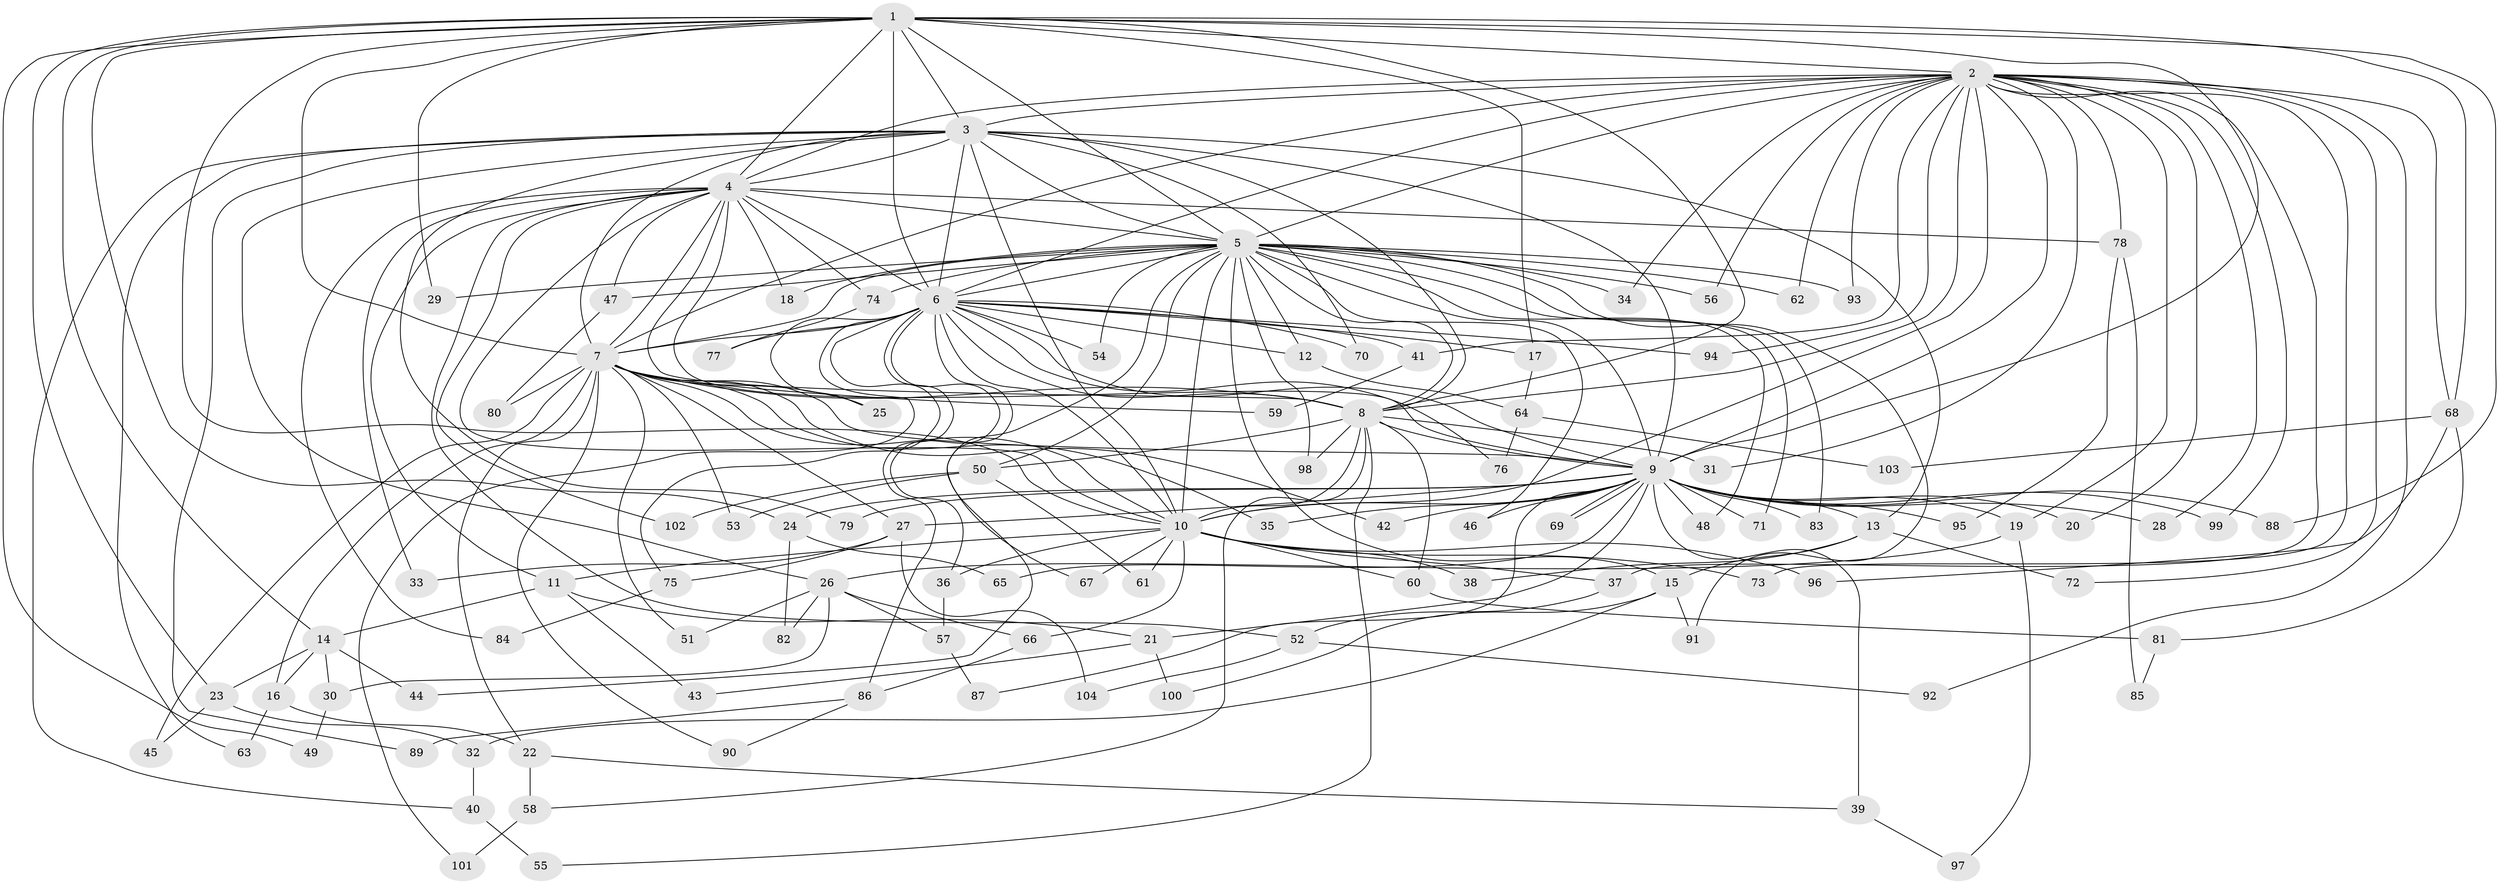// coarse degree distribution, {22: 0.0125, 24: 0.0125, 14: 0.0125, 16: 0.0125, 26: 0.025, 25: 0.0125, 20: 0.0125, 3: 0.125, 5: 0.05, 7: 0.0125, 6: 0.0125, 2: 0.6, 4: 0.0875, 8: 0.0125}
// Generated by graph-tools (version 1.1) at 2025/41/03/06/25 10:41:34]
// undirected, 104 vertices, 233 edges
graph export_dot {
graph [start="1"]
  node [color=gray90,style=filled];
  1;
  2;
  3;
  4;
  5;
  6;
  7;
  8;
  9;
  10;
  11;
  12;
  13;
  14;
  15;
  16;
  17;
  18;
  19;
  20;
  21;
  22;
  23;
  24;
  25;
  26;
  27;
  28;
  29;
  30;
  31;
  32;
  33;
  34;
  35;
  36;
  37;
  38;
  39;
  40;
  41;
  42;
  43;
  44;
  45;
  46;
  47;
  48;
  49;
  50;
  51;
  52;
  53;
  54;
  55;
  56;
  57;
  58;
  59;
  60;
  61;
  62;
  63;
  64;
  65;
  66;
  67;
  68;
  69;
  70;
  71;
  72;
  73;
  74;
  75;
  76;
  77;
  78;
  79;
  80;
  81;
  82;
  83;
  84;
  85;
  86;
  87;
  88;
  89;
  90;
  91;
  92;
  93;
  94;
  95;
  96;
  97;
  98;
  99;
  100;
  101;
  102;
  103;
  104;
  1 -- 2;
  1 -- 3;
  1 -- 4;
  1 -- 5;
  1 -- 6;
  1 -- 7;
  1 -- 8;
  1 -- 9;
  1 -- 10;
  1 -- 14;
  1 -- 17;
  1 -- 23;
  1 -- 24;
  1 -- 29;
  1 -- 49;
  1 -- 68;
  1 -- 88;
  2 -- 3;
  2 -- 4;
  2 -- 5;
  2 -- 6;
  2 -- 7;
  2 -- 8;
  2 -- 9;
  2 -- 10;
  2 -- 19;
  2 -- 20;
  2 -- 28;
  2 -- 31;
  2 -- 34;
  2 -- 37;
  2 -- 41;
  2 -- 56;
  2 -- 62;
  2 -- 68;
  2 -- 72;
  2 -- 73;
  2 -- 78;
  2 -- 92;
  2 -- 93;
  2 -- 94;
  2 -- 99;
  3 -- 4;
  3 -- 5;
  3 -- 6;
  3 -- 7;
  3 -- 8;
  3 -- 9;
  3 -- 10;
  3 -- 13;
  3 -- 26;
  3 -- 40;
  3 -- 63;
  3 -- 70;
  3 -- 79;
  3 -- 89;
  4 -- 5;
  4 -- 6;
  4 -- 7;
  4 -- 8;
  4 -- 9;
  4 -- 10;
  4 -- 11;
  4 -- 18;
  4 -- 33;
  4 -- 47;
  4 -- 52;
  4 -- 74;
  4 -- 78;
  4 -- 84;
  4 -- 102;
  5 -- 6;
  5 -- 7;
  5 -- 8;
  5 -- 9;
  5 -- 10;
  5 -- 12;
  5 -- 15;
  5 -- 18;
  5 -- 29;
  5 -- 34;
  5 -- 44;
  5 -- 46;
  5 -- 47;
  5 -- 48;
  5 -- 50;
  5 -- 54;
  5 -- 56;
  5 -- 62;
  5 -- 71;
  5 -- 74;
  5 -- 83;
  5 -- 91;
  5 -- 93;
  5 -- 98;
  6 -- 7;
  6 -- 8;
  6 -- 9;
  6 -- 10;
  6 -- 12;
  6 -- 17;
  6 -- 25;
  6 -- 36;
  6 -- 41;
  6 -- 54;
  6 -- 67;
  6 -- 70;
  6 -- 75;
  6 -- 76;
  6 -- 77;
  6 -- 86;
  6 -- 94;
  6 -- 101;
  7 -- 8;
  7 -- 9;
  7 -- 10;
  7 -- 16;
  7 -- 22;
  7 -- 25;
  7 -- 27;
  7 -- 35;
  7 -- 42;
  7 -- 45;
  7 -- 51;
  7 -- 53;
  7 -- 59;
  7 -- 80;
  7 -- 90;
  8 -- 9;
  8 -- 10;
  8 -- 31;
  8 -- 50;
  8 -- 55;
  8 -- 58;
  8 -- 60;
  8 -- 98;
  9 -- 10;
  9 -- 13;
  9 -- 19;
  9 -- 20;
  9 -- 21;
  9 -- 24;
  9 -- 27;
  9 -- 28;
  9 -- 35;
  9 -- 39;
  9 -- 42;
  9 -- 46;
  9 -- 48;
  9 -- 65;
  9 -- 69;
  9 -- 69;
  9 -- 71;
  9 -- 79;
  9 -- 83;
  9 -- 87;
  9 -- 88;
  9 -- 95;
  9 -- 99;
  10 -- 11;
  10 -- 36;
  10 -- 37;
  10 -- 38;
  10 -- 60;
  10 -- 61;
  10 -- 66;
  10 -- 67;
  10 -- 73;
  10 -- 96;
  11 -- 14;
  11 -- 21;
  11 -- 43;
  12 -- 64;
  13 -- 15;
  13 -- 38;
  13 -- 72;
  14 -- 16;
  14 -- 23;
  14 -- 30;
  14 -- 44;
  15 -- 32;
  15 -- 91;
  15 -- 100;
  16 -- 22;
  16 -- 63;
  17 -- 64;
  19 -- 26;
  19 -- 97;
  21 -- 43;
  21 -- 100;
  22 -- 39;
  22 -- 58;
  23 -- 32;
  23 -- 45;
  24 -- 65;
  24 -- 82;
  26 -- 30;
  26 -- 51;
  26 -- 57;
  26 -- 66;
  26 -- 82;
  27 -- 33;
  27 -- 75;
  27 -- 104;
  30 -- 49;
  32 -- 40;
  36 -- 57;
  37 -- 52;
  39 -- 97;
  40 -- 55;
  41 -- 59;
  47 -- 80;
  50 -- 53;
  50 -- 61;
  50 -- 102;
  52 -- 92;
  52 -- 104;
  57 -- 87;
  58 -- 101;
  60 -- 81;
  64 -- 76;
  64 -- 103;
  66 -- 86;
  68 -- 81;
  68 -- 96;
  68 -- 103;
  74 -- 77;
  75 -- 84;
  78 -- 85;
  78 -- 95;
  81 -- 85;
  86 -- 89;
  86 -- 90;
}
